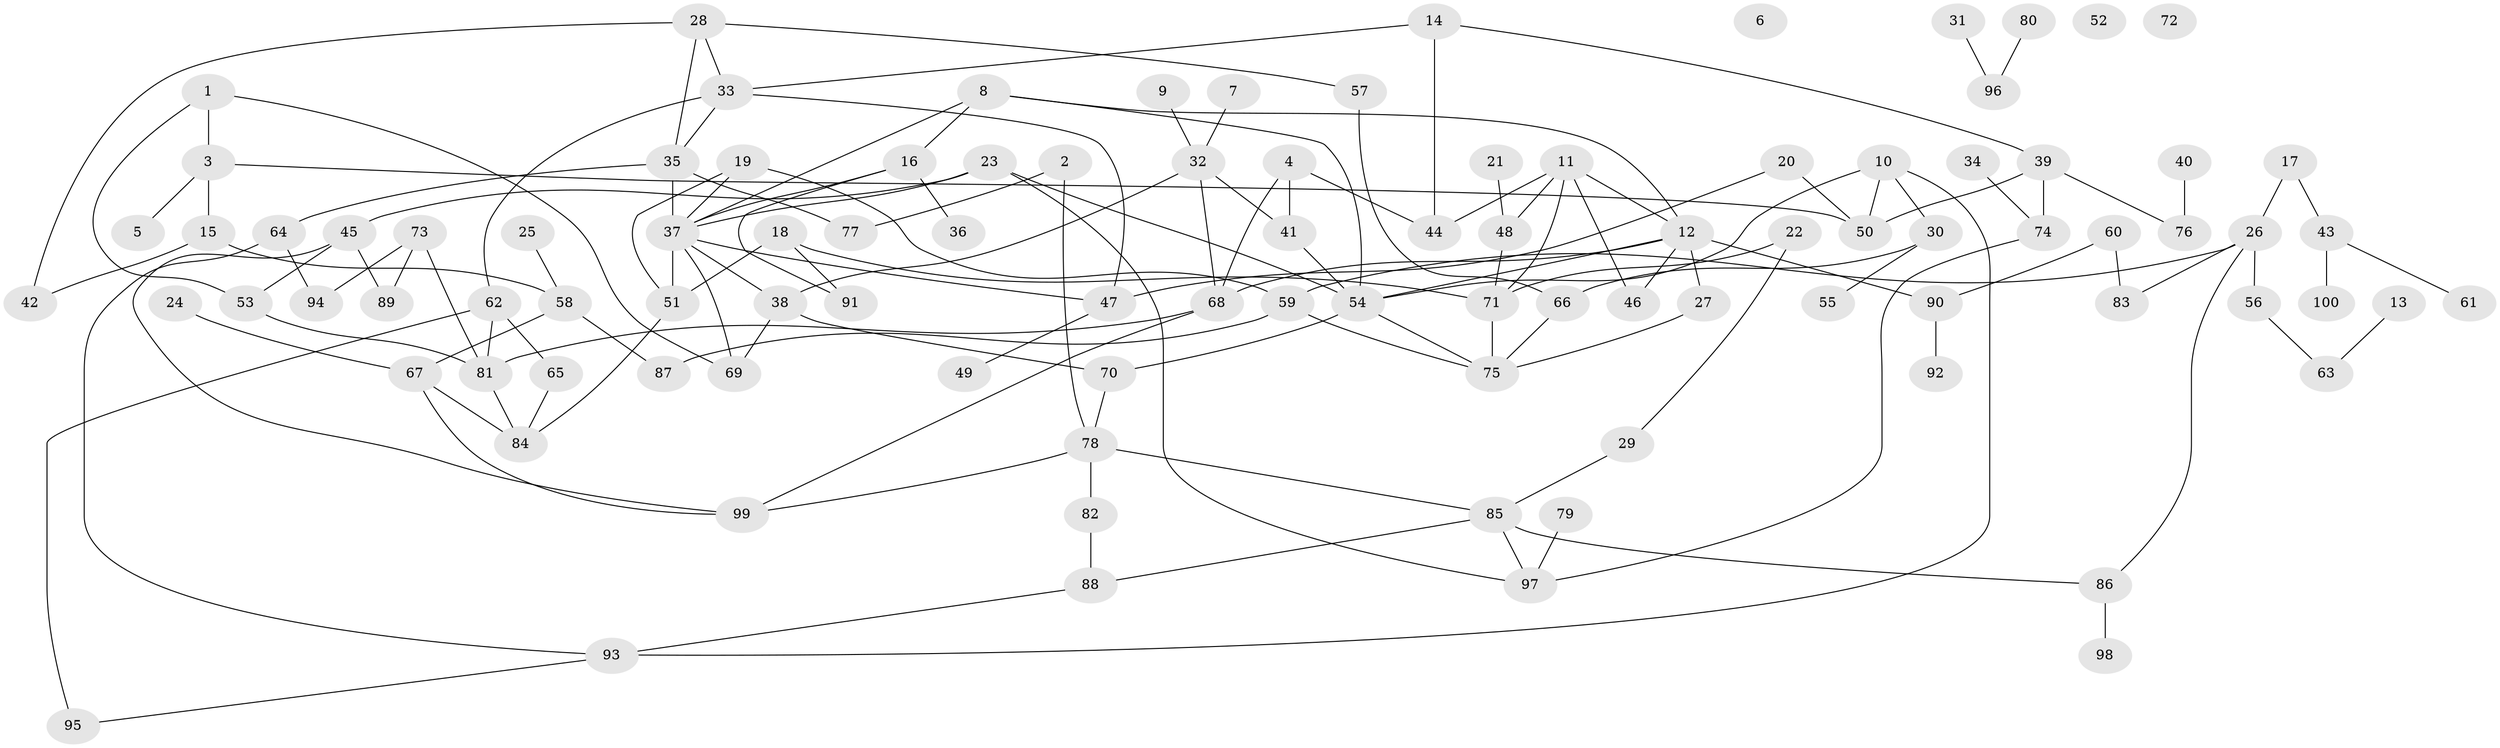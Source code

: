 // Generated by graph-tools (version 1.1) at 2025/49/03/09/25 03:49:06]
// undirected, 100 vertices, 143 edges
graph export_dot {
graph [start="1"]
  node [color=gray90,style=filled];
  1;
  2;
  3;
  4;
  5;
  6;
  7;
  8;
  9;
  10;
  11;
  12;
  13;
  14;
  15;
  16;
  17;
  18;
  19;
  20;
  21;
  22;
  23;
  24;
  25;
  26;
  27;
  28;
  29;
  30;
  31;
  32;
  33;
  34;
  35;
  36;
  37;
  38;
  39;
  40;
  41;
  42;
  43;
  44;
  45;
  46;
  47;
  48;
  49;
  50;
  51;
  52;
  53;
  54;
  55;
  56;
  57;
  58;
  59;
  60;
  61;
  62;
  63;
  64;
  65;
  66;
  67;
  68;
  69;
  70;
  71;
  72;
  73;
  74;
  75;
  76;
  77;
  78;
  79;
  80;
  81;
  82;
  83;
  84;
  85;
  86;
  87;
  88;
  89;
  90;
  91;
  92;
  93;
  94;
  95;
  96;
  97;
  98;
  99;
  100;
  1 -- 3;
  1 -- 53;
  1 -- 69;
  2 -- 77;
  2 -- 78;
  3 -- 5;
  3 -- 15;
  3 -- 50;
  4 -- 41;
  4 -- 44;
  4 -- 68;
  7 -- 32;
  8 -- 12;
  8 -- 16;
  8 -- 37;
  8 -- 54;
  9 -- 32;
  10 -- 30;
  10 -- 50;
  10 -- 54;
  10 -- 93;
  11 -- 12;
  11 -- 44;
  11 -- 46;
  11 -- 48;
  11 -- 71;
  12 -- 27;
  12 -- 46;
  12 -- 54;
  12 -- 68;
  12 -- 90;
  13 -- 63;
  14 -- 33;
  14 -- 39;
  14 -- 44;
  15 -- 42;
  15 -- 58;
  16 -- 36;
  16 -- 37;
  16 -- 91;
  17 -- 26;
  17 -- 43;
  18 -- 51;
  18 -- 71;
  18 -- 91;
  19 -- 37;
  19 -- 51;
  19 -- 59;
  20 -- 47;
  20 -- 50;
  21 -- 48;
  22 -- 29;
  22 -- 71;
  23 -- 37;
  23 -- 45;
  23 -- 54;
  23 -- 97;
  24 -- 67;
  25 -- 58;
  26 -- 56;
  26 -- 59;
  26 -- 83;
  26 -- 86;
  27 -- 75;
  28 -- 33;
  28 -- 35;
  28 -- 42;
  28 -- 57;
  29 -- 85;
  30 -- 55;
  30 -- 66;
  31 -- 96;
  32 -- 38;
  32 -- 41;
  32 -- 68;
  33 -- 35;
  33 -- 47;
  33 -- 62;
  34 -- 74;
  35 -- 37;
  35 -- 64;
  35 -- 77;
  37 -- 38;
  37 -- 47;
  37 -- 51;
  37 -- 69;
  38 -- 69;
  38 -- 70;
  39 -- 50;
  39 -- 74;
  39 -- 76;
  40 -- 76;
  41 -- 54;
  43 -- 61;
  43 -- 100;
  45 -- 53;
  45 -- 89;
  45 -- 99;
  47 -- 49;
  48 -- 71;
  51 -- 84;
  53 -- 81;
  54 -- 70;
  54 -- 75;
  56 -- 63;
  57 -- 66;
  58 -- 67;
  58 -- 87;
  59 -- 75;
  59 -- 87;
  60 -- 83;
  60 -- 90;
  62 -- 65;
  62 -- 81;
  62 -- 95;
  64 -- 93;
  64 -- 94;
  65 -- 84;
  66 -- 75;
  67 -- 84;
  67 -- 99;
  68 -- 81;
  68 -- 99;
  70 -- 78;
  71 -- 75;
  73 -- 81;
  73 -- 89;
  73 -- 94;
  74 -- 97;
  78 -- 82;
  78 -- 85;
  78 -- 99;
  79 -- 97;
  80 -- 96;
  81 -- 84;
  82 -- 88;
  85 -- 86;
  85 -- 88;
  85 -- 97;
  86 -- 98;
  88 -- 93;
  90 -- 92;
  93 -- 95;
}
